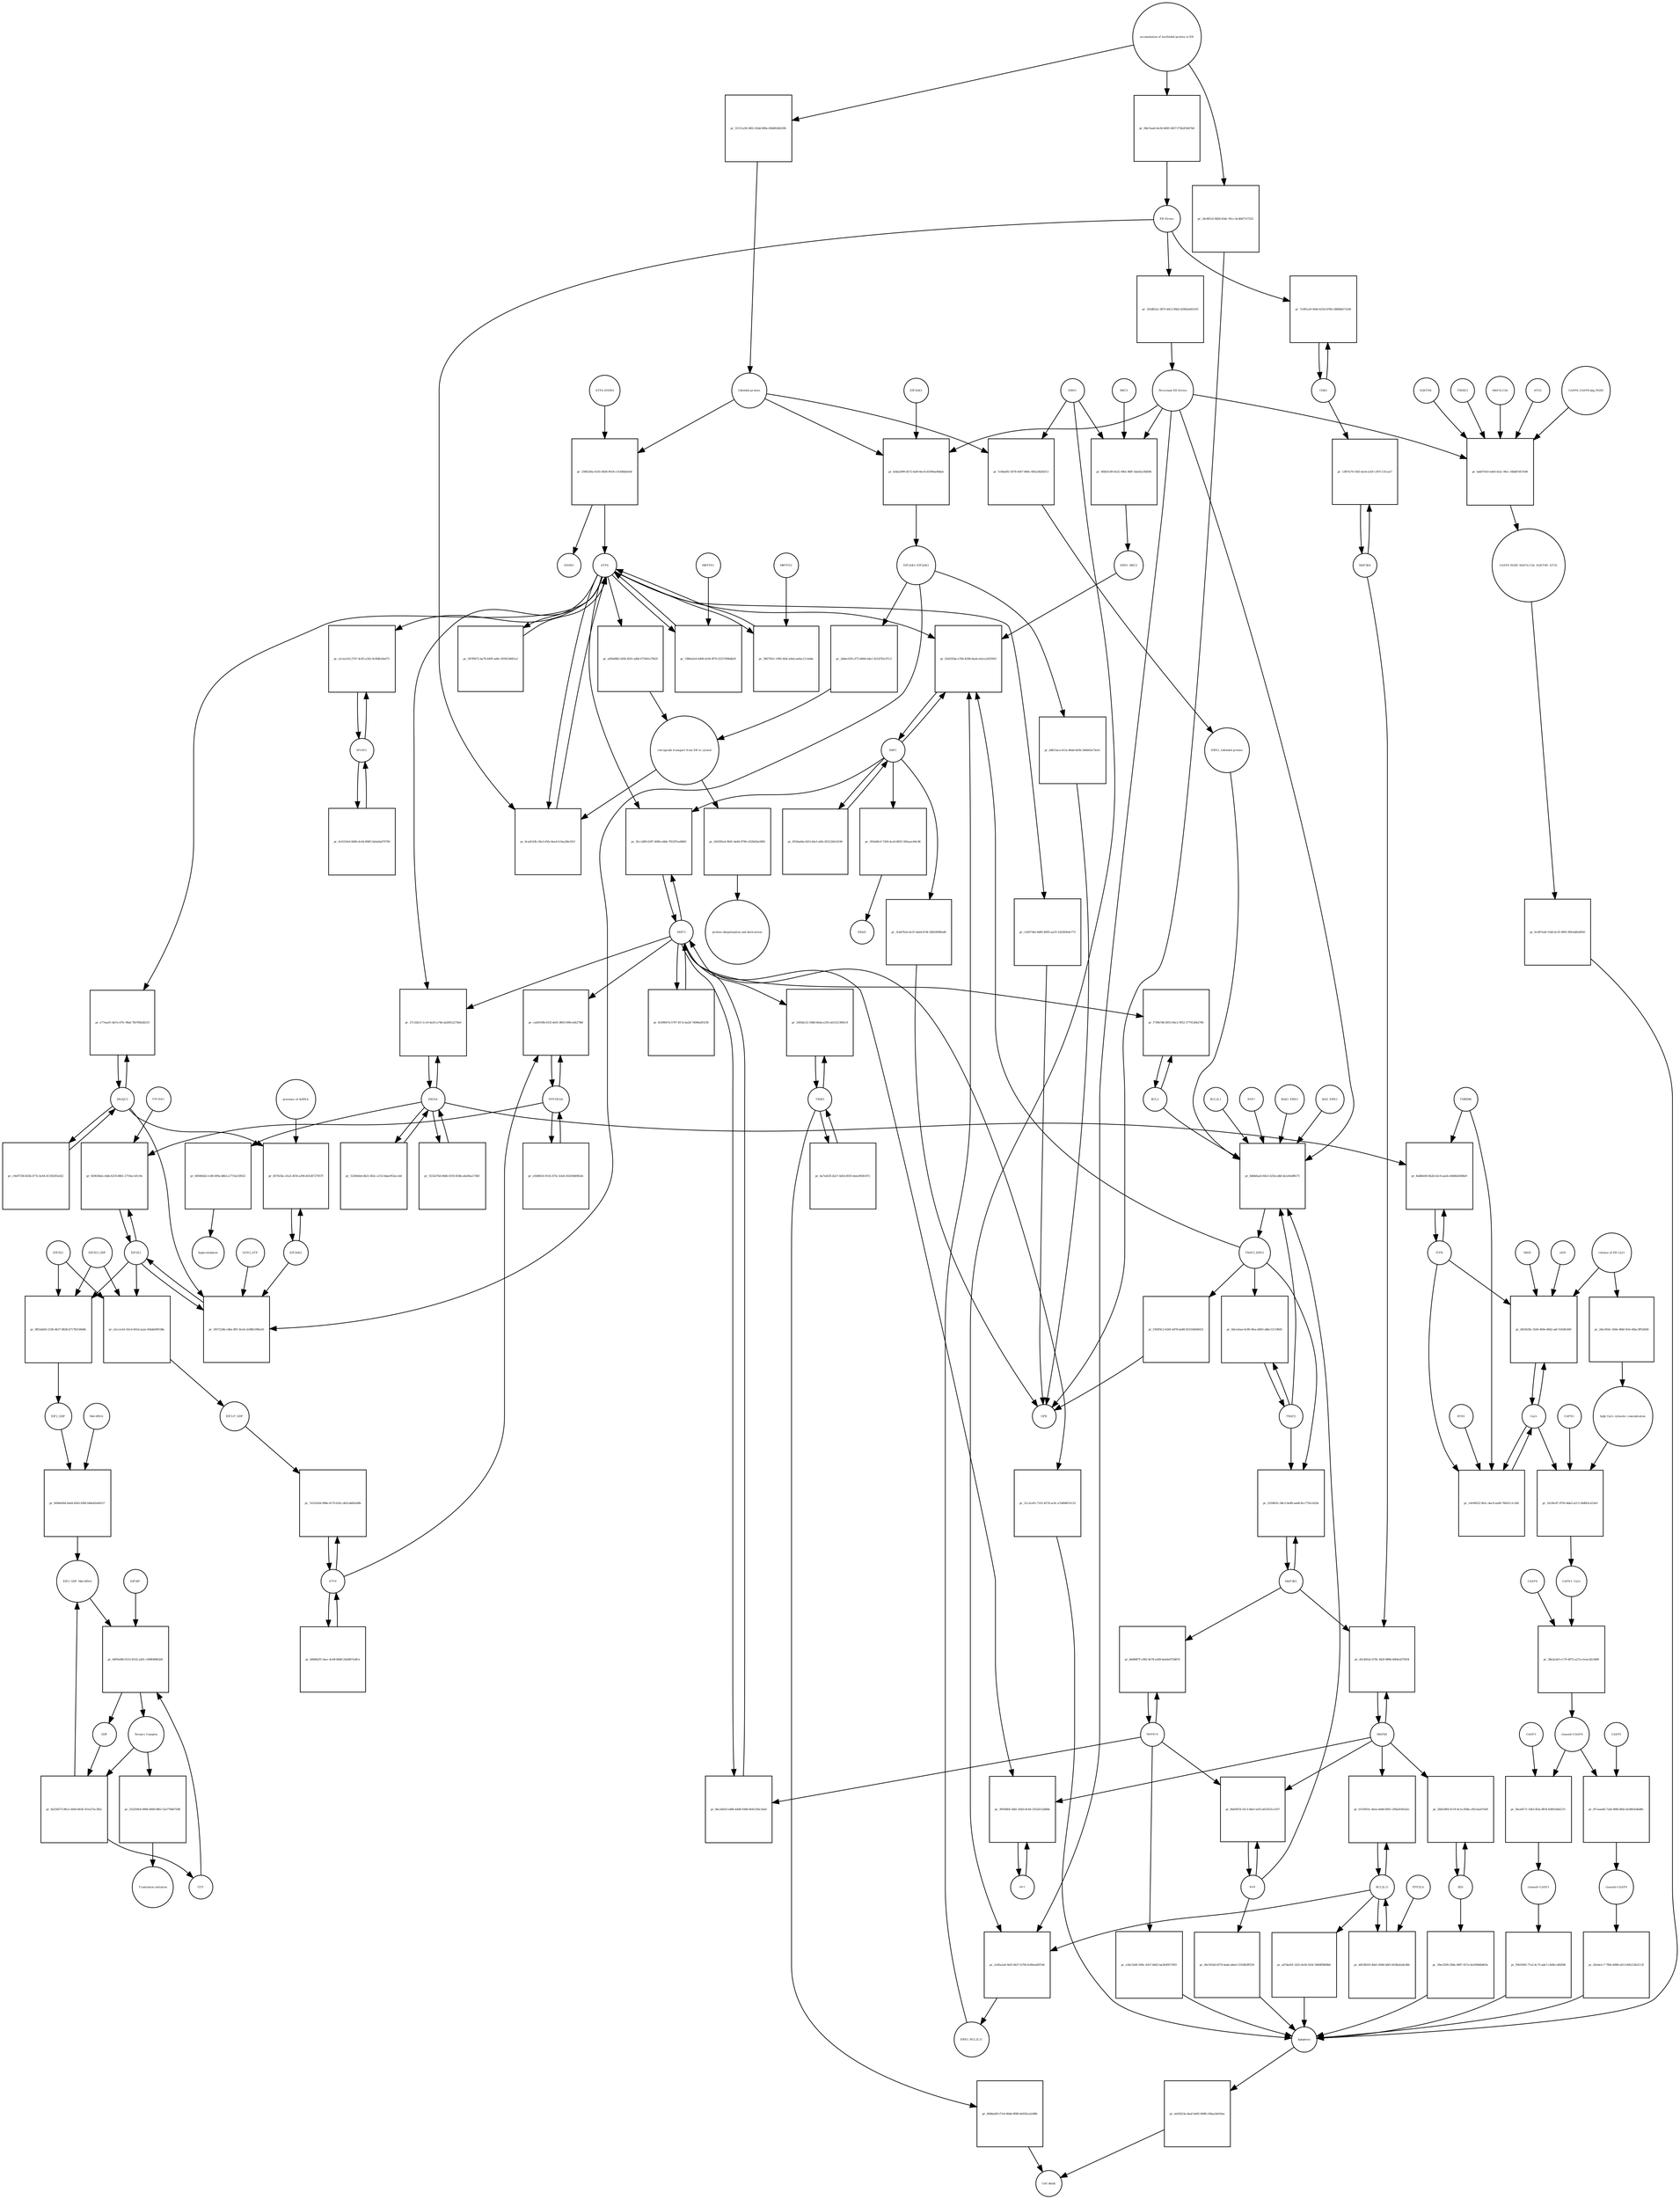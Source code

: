 strict digraph  {
ATF6_HSPA5 [annotation="", bipartite=0, cls=complex, fontsize=4, label=ATF6_HSPA5, shape=circle];
"pr_2586256a-6165-4928-9018-c5148fdeb54f" [annotation="", bipartite=1, cls=process, fontsize=4, label="pr_2586256a-6165-4928-9018-c5148fdeb54f", shape=square];
ATF6 [annotation="urn_miriam_hgnc.symbol_ATF6", bipartite=0, cls=macromolecule, fontsize=4, label=ATF6, shape=circle];
HSPA5 [annotation="urn_miriam_hgnc.symbol_HSPA5", bipartite=0, cls=macromolecule, fontsize=4, label=HSPA5, shape=circle];
"Unfolded protein" [annotation="", bipartite=0, cls=macromolecule, fontsize=4, label="Unfolded protein", shape=circle];
ERN1 [annotation="urn_miriam_hgnc.symbol_ERN1", bipartite=0, cls=macromolecule, fontsize=4, label=ERN1, shape=circle];
"pr_510ba6f2-5678-4567-868c-085a38282f13" [annotation="", bipartite=1, cls=process, fontsize=4, label="pr_510ba6f2-5678-4567-868c-085a38282f13", shape=square];
"ERN1_Unfolded protein" [annotation="", bipartite=0, cls=complex, fontsize=4, label="ERN1_Unfolded protein", shape=circle];
EIF2AK3_EIF2AK3 [annotation="", bipartite=0, cls=complex, fontsize=4, label=EIF2AK3_EIF2AK3, shape=circle];
"pr_2ddec029-cf73-4666-b4a1-921d782c97c3" [annotation="", bipartite=1, cls=process, fontsize=4, label="pr_2ddec029-cf73-4666-b4a1-921d782c97c3", shape=square];
"retrograde transport from ER to cytosol" [annotation="", bipartite=0, cls=phenotype, fontsize=4, label="retrograde transport from ER to cytosol", shape=circle];
"pr_a95b0882-fd56-4501-a8bf-075941e7902f" [annotation="", bipartite=1, cls=process, fontsize=4, label="pr_a95b0882-fd56-4501-a8bf-075941e7902f", shape=square];
"pr_d3d395e4-9b91-4e84-9796-c82842ba5881" [annotation="", bipartite=1, cls=process, fontsize=4, label="pr_d3d395e4-9b91-4e84-9796-c82842ba5881", shape=square];
"protein ubiquitination and destruction" [annotation="", bipartite=0, cls=phenotype, fontsize=4, label="protein ubiquitination and destruction", shape=circle];
"pr_8dbb0aa0-60e3-425d-a4bf-da1e6e6ffe75" [annotation="", bipartite=1, cls=process, fontsize=4, label="pr_8dbb0aa0-60e3-425d-a4bf-da1e6e6ffe75", shape=square];
TRAF2_ERN1 [annotation="", bipartite=0, cls=complex, fontsize=4, label=TRAF2_ERN1, shape=circle];
BAK1_ERN1 [annotation="", bipartite=0, cls=complex, fontsize=4, label=BAK1_ERN1, shape=circle];
BAX_ERN1 [annotation="", bipartite=0, cls=complex, fontsize=4, label=BAX_ERN1, shape=circle];
BCL2 [annotation="urn_miriam_hgnc.symbol_BCL2", bipartite=0, cls="nucleic acid feature", fontsize=4, label=BCL2, shape=circle];
BCL2L1 [annotation="urn_miriam_hgnc.symbol_BCL2L1", bipartite=0, cls=macromolecule, fontsize=4, label=BCL2L1, shape=circle];
"Persistant ER Stress" [annotation="", bipartite=0, cls=phenotype, fontsize=4, label="Persistant ER Stress", shape=circle];
BAX [annotation="urn_miriam_hgnc.symbol_BAX", bipartite=0, cls=macromolecule, fontsize=4, label=BAX, shape=circle];
BAK1 [annotation="urn_miriam_hgnc.symbol_BAK1", bipartite=0, cls=macromolecule, fontsize=4, label=BAK1, shape=circle];
TRAF2 [annotation="urn_miriam_hgnc.symbol_TRAF2", bipartite=0, cls=macromolecule, fontsize=4, label=TRAF2, shape=circle];
XBP1 [annotation="urn_miriam_hgnc.symbol_XBP1", bipartite=0, cls=macromolecule, fontsize=4, label=XBP1, shape=circle];
"pr_02d195da-e7b4-429b-8aab-eb2ca3435903" [annotation="", bipartite=1, cls=process, fontsize=4, label="pr_02d195da-e7b4-429b-8aab-eb2ca3435903", shape=square];
ERN1_BBC3 [annotation="", bipartite=0, cls=complex, fontsize=4, label=ERN1_BBC3, shape=circle];
ERN1_BCL2L11 [annotation="", bipartite=0, cls=complex, fontsize=4, label=ERN1_BCL2L11, shape=circle];
"pr_8556ad4e-fd10-44cf-a0fa-82522441d196" [annotation="", bipartite=1, cls=process, fontsize=4, label="pr_8556ad4e-fd10-44cf-a0fa-82522441d196", shape=square];
"pr_393e68c0-7269-4ca0-8835-5f0eaec84c96" [annotation="", bipartite=1, cls=process, fontsize=4, label="pr_393e68c0-7269-4ca0-8835-5f0eaec84c96", shape=square];
ERAD [annotation="", bipartite=0, cls=phenotype, fontsize=4, label=ERAD, shape=circle];
"pr_3cbb7b3a-6e31-4a64-b74f-2fb03009fed0" [annotation="", bipartite=1, cls=process, fontsize=4, label="pr_3cbb7b3a-6e31-4a64-b74f-2fb03009fed0", shape=square];
UPR [annotation="", bipartite=0, cls=phenotype, fontsize=4, label=UPR, shape=circle];
"pr_0dce3eae-bc80-4fea-b803-a8bc12119b95" [annotation="", bipartite=1, cls=process, fontsize=4, label="pr_0dce3eae-bc80-4fea-b803-a8bc12119b95", shape=square];
MAPK8 [annotation="urn_miriam_hgnc.symbol_MAPK8", bipartite=0, cls=macromolecule, fontsize=4, label=MAPK8, shape=circle];
"pr_d3c4652e-478c-442f-889b-b9f4ed27f634" [annotation="", bipartite=1, cls=process, fontsize=4, label="pr_d3c4652e-478c-442f-889b-b9f4ed27f634", shape=square];
MAP3K4 [annotation="urn_miriam_hgnc.symbol_MAP3K4", bipartite=0, cls=macromolecule, fontsize=4, label=MAP3K4, shape=circle];
MAP3K5 [annotation="urn_miriam_hgnc.symbol_MAP3K5", bipartite=0, cls=macromolecule, fontsize=4, label=MAP3K5, shape=circle];
MAPK14 [annotation="urn_miriam_hgnc.symbol_MAPK14", bipartite=0, cls=macromolecule, fontsize=4, label=MAPK14, shape=circle];
"pr_bbd9df7f-c082-4e78-a5d9-bea6e075d87d" [annotation="", bipartite=1, cls=process, fontsize=4, label="pr_bbd9df7f-c082-4e78-a5d9-bea6e075d87d", shape=square];
"pr_e3bc52d0-509c-41b7-b662-ba3b5f817093" [annotation="", bipartite=1, cls=process, fontsize=4, label="pr_e3bc52d0-509c-41b7-b662-ba3b5f817093", shape=square];
Apoptosis [annotation="", bipartite=0, cls=phenotype, fontsize=4, label=Apoptosis, shape=circle];
DDIT3 [annotation="urn_miriam_hgnc.symbol_DDIT3", bipartite=0, cls=macromolecule, fontsize=4, label=DDIT3, shape=circle];
"pr_6bc24e63-ed0b-44d8-93d6-6641356c1ba0" [annotation="", bipartite=1, cls=process, fontsize=4, label="pr_6bc24e63-ed0b-44d8-93d6-6641356c1ba0", shape=square];
"pr_21c2ce01-7331-4574-ac9c-a7d49807e133" [annotation="", bipartite=1, cls=process, fontsize=4, label="pr_21c2ce01-7331-4574-ac9c-a7d49807e133", shape=square];
"pr_f739b7d6-b953-46c2-9f52-3779126b2706" [annotation="", bipartite=1, cls=process, fontsize=4, label="pr_f739b7d6-b953-46c2-9f52-3779126b2706", shape=square];
"pr_8cad143b-18a3-45fa-8ea4-fc0aa38e1921" [annotation="", bipartite=1, cls=process, fontsize=4, label="pr_8cad143b-18a3-45fa-8ea4-fc0aa38e1921", shape=square];
"ER Stress" [annotation="", bipartite=0, cls=phenotype, fontsize=4, label="ER Stress", shape=circle];
"pr_1984a5e4-0d08-4c94-9f79-52537896db20" [annotation="", bipartite=1, cls=process, fontsize=4, label="pr_1984a5e4-0d08-4c94-9f79-52537896db20", shape=square];
MBTPS1 [annotation="urn_miriam_hgnc.symbol_MBTPS1", bipartite=0, cls=macromolecule, fontsize=4, label=MBTPS1, shape=circle];
"pr_586791fc-1995-4faf-a0eb-ae0ac111ab4e" [annotation="", bipartite=1, cls=process, fontsize=4, label="pr_586791fc-1995-4faf-a0eb-ae0ac111ab4e", shape=square];
MBTPS2 [annotation="urn_miriam_hgnc.symbol_MBTPS2", bipartite=0, cls=macromolecule, fontsize=4, label=MBTPS2, shape=circle];
"pr_587f9072-ba78-4495-ad4c-f8392346f1a3" [annotation="", bipartite=1, cls=process, fontsize=4, label="pr_587f9072-ba78-4495-ad4c-f8392346f1a3", shape=square];
"pr_8c89647d-5707-457a-ba28-74066af01f36" [annotation="", bipartite=1, cls=process, fontsize=4, label="pr_8c89647d-5707-457a-ba28-74066af01f36", shape=square];
"pr_3fcc2df9-6287-4986-a4bb-785397aa8869" [annotation="", bipartite=1, cls=process, fontsize=4, label="pr_3fcc2df9-6287-4986-a4bb-785397aa8869", shape=square];
EIF2S1 [annotation="urn_miriam_hgnc.symbol_EIF2S1", bipartite=0, cls=macromolecule, fontsize=4, label=EIF2S1, shape=circle];
"pr_3937224b-cdbe-4ff1-8ceb-2e98b1096a50" [annotation="", bipartite=1, cls=process, fontsize=4, label="pr_3937224b-cdbe-4ff1-8ceb-2e98b1096a50", shape=square];
GCN2_ATP [annotation="", bipartite=0, cls=complex, fontsize=4, label=GCN2_ATP, shape=circle];
EIF2AK2 [annotation="urn_miriam_hgnc.symbol_EIF2AK2", bipartite=0, cls=macromolecule, fontsize=4, label=EIF2AK2, shape=circle];
DNAJC3 [annotation="urn_miriam_hgnc.symbol_DNAJC3", bipartite=0, cls=macromolecule, fontsize=4, label=DNAJC3, shape=circle];
EIF2S2 [annotation="urn_miriam_hgnc.symbol_EIF2S2", bipartite=0, cls=macromolecule, fontsize=4, label=EIF2S2, shape=circle];
"pr_0853a6d3-2336-4b37-8828-b717fb158d4b" [annotation="", bipartite=1, cls=process, fontsize=4, label="pr_0853a6d3-2336-4b37-8828-b717fb158d4b", shape=square];
EIF2S3_GDP [annotation="", bipartite=0, cls=complex, fontsize=4, label=EIF2S3_GDP, shape=circle];
EIF2_GDP [annotation="", bipartite=0, cls=complex, fontsize=4, label=EIF2_GDP, shape=circle];
"EIF2_GDP_Met-tRNA" [annotation="", bipartite=0, cls=complex, fontsize=4, label="EIF2_GDP_Met-tRNA", shape=circle];
"pr_6d95e0fb-0152-4532-a2d1-c9d9f46862d5" [annotation="", bipartite=1, cls=process, fontsize=4, label="pr_6d95e0fb-0152-4532-a2d1-c9d9f46862d5", shape=square];
"Ternary Complex" [annotation="", bipartite=0, cls=complex, fontsize=4, label="Ternary Complex", shape=circle];
"EIF2B*" [annotation="", bipartite=0, cls=complex, fontsize=4, label="EIF2B*", shape=circle];
GTP [annotation="urn_miriam_obo.chebi_CHEBI%3A57600", bipartite=0, cls="simple chemical", fontsize=4, label=GTP, shape=circle];
GDP [annotation="urn_miriam_obo.chebi_CHEBI%3A65180", bipartite=0, cls="simple chemical", fontsize=4, label=GDP, shape=circle];
"pr_9a558273-96c2-4444-8434-351e27ac392c" [annotation="", bipartite=1, cls=process, fontsize=4, label="pr_9a558273-96c2-4444-8434-351e27ac392c", shape=square];
ATF4 [annotation="urn_miriam_hgnc.symbol_ATF4", bipartite=0, cls=macromolecule, fontsize=4, label=ATF4, shape=circle];
"pr_7a251b56-998e-4170-b32c-d62cdd02a90b" [annotation="", bipartite=1, cls=process, fontsize=4, label="pr_7a251b56-998e-4170-b32c-d62cdd02a90b", shape=square];
"EIF2-P_GDP" [annotation="", bipartite=0, cls=complex, fontsize=4, label="EIF2-P_GDP", shape=circle];
"pr_60b8b2f5-3aec-4c68-86d9-24a8f67edfce" [annotation="", bipartite=1, cls=process, fontsize=4, label="pr_60b8b2f5-3aec-4c68-86d9-24a8f67edfce", shape=square];
PPP1R15A [annotation="urn_miriam_hgnc.symbol_PPP1R15A", bipartite=0, cls=macromolecule, fontsize=4, label=PPP1R15A, shape=circle];
"pr_cab9109b-615f-4e01-8603-09fce44279bf" [annotation="", bipartite=1, cls=process, fontsize=4, label="pr_cab9109b-615f-4e01-8603-09fce44279bf", shape=square];
"pr_e5fd6616-9145-475c-b3e6-45429d49f2eb" [annotation="", bipartite=1, cls=process, fontsize=4, label="pr_e5fd6616-9145-475c-b3e6-45429d49f2eb", shape=square];
"pr_332259e4-0068-4849-86f2-52a776b67508" [annotation="", bipartite=1, cls=process, fontsize=4, label="pr_332259e4-0068-4849-86f2-52a776b67508", shape=square];
"Translation initiation" [annotation="", bipartite=0, cls=phenotype, fontsize=4, label="Translation initiation", shape=circle];
"pr_255981fc-94c5-4e89-aab8-8cc77d1cb52b" [annotation="", bipartite=1, cls=process, fontsize=4, label="pr_255981fc-94c5-4e89-aab8-8cc77d1cb52b", shape=square];
ERO1A [annotation="urn_miriam_hgnc.symbol_ERO1A", bipartite=0, cls=macromolecule, fontsize=4, label=ERO1A, shape=circle];
"pr_27c32b13-1c10-4a35-a74b-ab20612270a0" [annotation="", bipartite=1, cls=process, fontsize=4, label="pr_27c32b13-1c10-4a35-a74b-ab20612270a0", shape=square];
"pr_5553e76d-08d6-4193-834b-a4a0faa17481" [annotation="", bipartite=1, cls=process, fontsize=4, label="pr_5553e76d-08d6-4193-834b-a4a0faa17481", shape=square];
"pr_820638ab-cbbb-4218-88b1-2710ac1d1c9e" [annotation="", bipartite=1, cls=process, fontsize=4, label="pr_820638ab-cbbb-4218-88b1-2710ac1d1c9e", shape=square];
EIF2AK1 [annotation="urn_miriam_hgnc.symbol_EIF2AK1", bipartite=0, cls=macromolecule, fontsize=4, label=EIF2AK1, shape=circle];
"pr_0bd1ff34-32c3-4dcf-aef3-a623531c2167" [annotation="", bipartite=1, cls=process, fontsize=4, label="pr_0bd1ff34-32c3-4dcf-aef3-a623531c2167", shape=square];
"pr_06c91fa8-6379-4ada-b4ed-1555883ff359" [annotation="", bipartite=1, cls=process, fontsize=4, label="pr_06c91fa8-6379-4ada-b4ed-1555883ff359", shape=square];
"Ca2+" [annotation="urn_miriam_obo.chebi_CHEBI%3A29108", bipartite=0, cls="simple chemical", fontsize=4, label="Ca2+", shape=circle];
"pr_d43563fe-1b50-469e-8662-adc7e928c649" [annotation="", bipartite=1, cls=process, fontsize=4, label="pr_d43563fe-1b50-469e-8662-adc7e928c649", shape=square];
"release of ER Ca2+" [annotation="", bipartite=0, cls=phenotype, fontsize=4, label="release of ER Ca2+", shape=circle];
ITPR [annotation="urn_miriam_hgnc.symbol_ITPR1|urn_miriam_hgnc.symbol_ITPR2|urn_miriam_hgnc.symbol_ITPR3", bipartite=0, cls=macromolecule, fontsize=4, label=ITPR, shape=circle];
MAM [annotation="", bipartite=0, cls=phenotype, fontsize=4, label=MAM, shape=circle];
s619 [annotation="", bipartite=0, cls=complex, fontsize=4, label=s619, shape=circle];
"pr_13f07a70-1fd5-4a1b-a52f-c307c131cae7" [annotation="", bipartite=1, cls=process, fontsize=4, label="pr_13f07a70-1fd5-4a1b-a52f-c307c131cae7", shape=square];
CDK5 [annotation="urn_miriam_hgnc.symbol_CDK5", bipartite=0, cls=macromolecule, fontsize=4, label=CDK5, shape=circle];
"pr_7c0f5ce9-5646-425d-8768-c8806b071d38" [annotation="", bipartite=1, cls="uncertain process", fontsize=4, label="pr_7c0f5ce9-5646-425d-8768-c8806b071d38", shape=square];
"pr_ab55623a-daaf-4a85-9688-c84aa3efe9ae" [annotation="", bipartite=1, cls=process, fontsize=4, label="pr_ab55623a-daaf-4a85-9688-c84aa3efe9ae", shape=square];
"Cell death" [annotation="", bipartite=0, cls=phenotype, fontsize=4, label="Cell death", shape=circle];
"pr_c0e99522-9b1c-4ac9-aa00-76fef1c1c5d5" [annotation="", bipartite=1, cls=process, fontsize=4, label="pr_c0e99522-9b1c-4ac9-aa00-76fef1c1c5d5", shape=square];
TMBIM6 [annotation="urn_miriam_hgnc.symbol_TMBIM6", bipartite=0, cls=macromolecule, fontsize=4, label=TMBIM6, shape=circle];
RYR1 [annotation="urn_miriam_hgnc.symbol_RYR1", bipartite=0, cls=macromolecule, fontsize=4, label=RYR1, shape=circle];
EIF2AK3 [annotation="urn_miriam_hgnc.symbol_EIF2AK3", bipartite=0, cls=macromolecule, fontsize=4, label=EIF2AK3, shape=circle];
"pr_b3da2099-d572-4af0-8ec8-d5399aef8dab" [annotation="", bipartite=1, cls=process, fontsize=4, label="pr_b3da2099-d572-4af0-8ec8-d5399aef8dab", shape=square];
"pr_60049d2d-1c80-4f9a-b8b3-a7714a15f632" [annotation="", bipartite=1, cls=process, fontsize=4, label="pr_60049d2d-1c80-4f9a-b8b3-a7714a15f632", shape=square];
hyperoxidation [annotation="", bipartite=0, cls=phenotype, fontsize=4, label=hyperoxidation, shape=circle];
"pr_523b9eb4-db21-462c-a153-bbae953accbd" [annotation="", bipartite=1, cls=process, fontsize=4, label="pr_523b9eb4-db21-462c-a153-bbae953accbd", shape=square];
"pr_303d65a5-3875-44c5-99d2-429b3e603105" [annotation="", bipartite=1, cls=process, fontsize=4, label="pr_303d65a5-3875-44c5-99d2-429b3e603105", shape=square];
"CASP8_CASP8-ubq_FADD" [annotation="", bipartite=0, cls=complex, fontsize=4, label="CASP8_CASP8-ubq_FADD", shape=circle];
"pr_bab07410-ede6-4e2c-9fec-16bd67d57e98" [annotation="", bipartite=1, cls=process, fontsize=4, label="pr_bab07410-ede6-4e2c-9fec-16bd67d57e98", shape=square];
"SQSTM1 " [annotation="urn_miriam_hgnc.symbol_SQSTM1", bipartite=0, cls=macromolecule, fontsize=4, label="SQSTM1 ", shape=circle];
CASP8_FADD_MAP1LC3A_SQSTM1_ATG5 [annotation="", bipartite=0, cls=complex, fontsize=4, label=CASP8_FADD_MAP1LC3A_SQSTM1_ATG5, shape=circle];
TRIM13 [annotation="urn_miriam_hgnc.symbol_TRIM13", bipartite=0, cls=macromolecule, fontsize=4, label=TRIM13, shape=circle];
MAP1LC3A [annotation="urn_miriam_hgnc.symbol_MAP1LC3A", bipartite=0, cls=macromolecule, fontsize=4, label=MAP1LC3A, shape=circle];
ATG5 [annotation="urn_miriam_hgnc.symbol_ATG5", bipartite=0, cls=macromolecule, fontsize=4, label=ATG5, shape=circle];
"pr_0c497ea8-154d-4c25-9091-ff8cb482d950" [annotation="", bipartite=1, cls=process, fontsize=4, label="pr_0c497ea8-154d-4c25-9091-ff8cb482d950", shape=square];
"AP-1" [annotation="urn_miriam_hgnc.symbol_FOS|urn_miriam_hgnc.symbol_FOSB|urn_miriam_hgnc.symbol_FOSL1|urn_miriam_hgnc.symbol_FOSL2|urn_miriam_hgnc.symbol_JUN|urn_miriam_hgnc.symbol_JUNB|urn_miriam_hgnc.symbol_JUND", bipartite=0, cls=macromolecule, fontsize=4, label="AP-1", shape=circle];
"pr_3f93fd64-5dd1-45b5-8c4d-23524152d84b" [annotation="", bipartite=1, cls=process, fontsize=4, label="pr_3f93fd64-5dd1-45b5-8c4d-23524152d84b", shape=square];
"pr_857fe5bc-d1a5-4f30-a394-40326727057f" [annotation="", bipartite=1, cls=process, fontsize=4, label="pr_857fe5bc-d1a5-4f30-a394-40326727057f", shape=square];
"presence of dsRNA" [annotation="", bipartite=0, cls=phenotype, fontsize=4, label="presence of dsRNA", shape=circle];
"Met-tRNA" [annotation="urn_miriam_hgnc_HGNC%3A34779", bipartite=0, cls="nucleic acid feature", fontsize=4, label="Met-tRNA", shape=circle];
"pr_00964584-0a04-45b5-83f6-044e82ed0157" [annotation="", bipartite=1, cls=process, fontsize=4, label="pr_00964584-0a04-45b5-83f6-044e82ed0157", shape=square];
"pr_a5ccecb1-65cd-441d-aa2a-45bde69f1d8e" [annotation="", bipartite=1, cls=process, fontsize=4, label="pr_a5ccecb1-65cd-441d-aa2a-45bde69f1d8e", shape=square];
"accumulation of misfolded protein in ER" [annotation="", bipartite=0, cls=phenotype, fontsize=4, label="accumulation of misfolded protein in ER", shape=circle];
"pr_31511a38-2602-45dd-890e-00b892db35fb" [annotation="", bipartite=1, cls=process, fontsize=4, label="pr_31511a38-2602-45dd-890e-00b892db35fb", shape=square];
"pr_08a7eaa0-4e30-4695-9d57-f74b2f3647b8" [annotation="", bipartite=1, cls=process, fontsize=4, label="pr_08a7eaa0-4e30-4695-9d57-f74b2f3647b8", shape=square];
"pr_34c8f2c6-9d28-43dc-93cc-bcd0d7157223" [annotation="", bipartite=1, cls=process, fontsize=4, label="pr_34c8f2c6-9d28-43dc-93cc-bcd0d7157223", shape=square];
"pr_b4815aca-fe1a-464d-b05b-546b02a73e41" [annotation="", bipartite=1, cls=process, fontsize=4, label="pr_b4815aca-fe1a-464d-b05b-546b02a73e41", shape=square];
"pr_f395f9c2-6260-4d78-ba88-92335b668431" [annotation="", bipartite=1, cls=process, fontsize=4, label="pr_f395f9c2-6260-4d78-ba88-92335b668431", shape=square];
"pr_c5d5736e-8d95-4695-aa33-1d2565b5e772" [annotation="", bipartite=1, cls=process, fontsize=4, label="pr_c5d5736e-8d95-4695-aa33-1d2565b5e772", shape=square];
BCL2L11 [annotation="urn_miriam_hgnc.symbol_BCL2L11", bipartite=0, cls=macromolecule, fontsize=4, label=BCL2L11, shape=circle];
"pr_0155955c-4eea-4d44-8921-2f9ad1943a5c" [annotation="", bipartite=1, cls=process, fontsize=4, label="pr_0155955c-4eea-4d44-8921-2f9ad1943a5c", shape=square];
BID [annotation="urn_miriam_hgnc.symbol_BID", bipartite=0, cls=macromolecule, fontsize=4, label=BID, shape=circle];
"pr_2bb528f4-0119-4c1a-838a-cf0c5aa07a00" [annotation="", bipartite=1, cls=process, fontsize=4, label="pr_2bb528f4-0119-4c1a-838a-cf0c5aa07a00", shape=square];
"pr_ad7da45f-1425-4e56-91bf-3900ff8bf8b0" [annotation="", bipartite=1, cls=process, fontsize=4, label="pr_ad7da45f-1425-4e56-91bf-3900ff8bf8b0", shape=square];
"pr_39ecf299-208a-4987-927a-6e50946b803e" [annotation="", bipartite=1, cls=process, fontsize=4, label="pr_39ecf299-208a-4987-927a-6e50946b803e", shape=square];
"pr_1a95a2eb-9af5-4b37-b794-0c80ee4f97d4" [annotation="", bipartite=1, cls=process, fontsize=4, label="pr_1a95a2eb-9af5-4b37-b794-0c80ee4f97d4", shape=square];
"pr_06b03c89-0a32-49b1-86ff-5dad5a18d586" [annotation="", bipartite=1, cls=process, fontsize=4, label="pr_06b03c89-0a32-49b1-86ff-5dad5a18d586", shape=square];
BBC3 [annotation="urn_miriam_hgnc.symbol_BBC3", bipartite=0, cls=macromolecule, fontsize=4, label=BBC3, shape=circle];
"pr_dd538505-4bb1-4946-bbf5-6038ab2de36b" [annotation="", bipartite=1, cls=process, fontsize=4, label="pr_dd538505-4bb1-4946-bbf5-6038ab2de36b", shape=square];
PPP2CA [annotation="urn_miriam_hgnc.symbol_PPP2CA", bipartite=0, cls=macromolecule, fontsize=4, label=PPP2CA, shape=circle];
TRIB3 [annotation="urn_miriam_hgnc.symbol_TRIB3", bipartite=0, cls=macromolecule, fontsize=4, label=TRIB3, shape=circle];
"pr_2492dc23-188d-46ab-a316-ab15213065c9" [annotation="", bipartite=1, cls=process, fontsize=4, label="pr_2492dc23-188d-46ab-a316-ab15213065c9", shape=square];
"pr_ba7ed25f-d2e7-4d1b-8593-deee963fc87c" [annotation="", bipartite=1, cls=process, fontsize=4, label="pr_ba7ed25f-d2e7-4d1b-8593-deee963fc87c", shape=square];
"pr_49d6ad03-f7e4-4bbd-9f88-4a950ca2e88b" [annotation="", bipartite=1, cls=process, fontsize=4, label="pr_49d6ad03-f7e4-4bbd-9f88-4a950ca2e88b", shape=square];
"pr_24ec854c-5b9e-46bf-9cfe-68ac3ff5d568" [annotation="", bipartite=1, cls=process, fontsize=4, label="pr_24ec854c-5b9e-46bf-9cfe-68ac3ff5d568", shape=square];
"high Ca2+ cytosolic concentration" [annotation="", bipartite=0, cls=phenotype, fontsize=4, label="high Ca2+ cytosolic concentration", shape=circle];
"pr_e77eaef1-bb7a-47fc-98af-7fb700b28210" [annotation="", bipartite=1, cls=process, fontsize=4, label="pr_e77eaef1-bb7a-47fc-98af-7fb700b28210", shape=square];
"pr_c9e87358-825b-477e-bc64-d13562f5e422" [annotation="", bipartite=1, cls=process, fontsize=4, label="pr_c9e87358-825b-477e-bc64-d13562f5e422", shape=square];
"pr_8edbfe69-4b2b-42c9-aaeb-e9dd6d3408e9" [annotation="", bipartite=1, cls=process, fontsize=4, label="pr_8edbfe69-4b2b-42c9-aaeb-e9dd6d3408e9", shape=square];
CASP4 [annotation="urn_miriam_hgnc.symbol_CASP4", bipartite=0, cls=macromolecule, fontsize=4, label=CASP4, shape=circle];
"pr_38a2a3e5-cc70-4972-a27a-e1eac42cfd89" [annotation="", bipartite=1, cls=process, fontsize=4, label="pr_38a2a3e5-cc70-4972-a27a-e1eac42cfd89", shape=square];
"cleaved~CASP4" [annotation="urn_miriam_hgnc.symbol_CASP4", bipartite=0, cls=macromolecule, fontsize=4, label="cleaved~CASP4", shape=circle];
"CAPN1_Ca2+" [annotation="", bipartite=0, cls=complex, fontsize=4, label="CAPN1_Ca2+", shape=circle];
CASP3 [annotation="urn_miriam_hgnc.symbol_CASP3", bipartite=0, cls=macromolecule, fontsize=4, label=CASP3, shape=circle];
"pr_3bce8171-15b3-4f2a-8f54-42801b4d127c" [annotation="", bipartite=1, cls=process, fontsize=4, label="pr_3bce8171-15b3-4f2a-8f54-42801b4d127c", shape=square];
"cleaved~CASP3" [annotation="urn_miriam_hgnc.symbol_CASP3", bipartite=0, cls=macromolecule, fontsize=4, label="cleaved~CASP3", shape=circle];
CASP9 [annotation="urn_miriam_hgnc.symbol_CSAP9", bipartite=0, cls=macromolecule, fontsize=4, label=CASP9, shape=circle];
"pr_87caaa4b-72a6-49fb-8f4e-be5863e4bd8c" [annotation="", bipartite=1, cls=process, fontsize=4, label="pr_87caaa4b-72a6-49fb-8f4e-be5863e4bd8c", shape=square];
"cleaved~CASP9" [annotation="urn_miriam_hgnc.symbol_CASP9", bipartite=0, cls=macromolecule, fontsize=4, label="cleaved~CASP9", shape=circle];
CAPN1 [annotation="urn_miriam_hgnc.symbol_CAPN1", bipartite=0, cls=macromolecule, fontsize=4, label=CAPN1, shape=circle];
"pr_1fe30c87-9795-4bb3-a213-59df62c415e9" [annotation="", bipartite=1, cls=process, fontsize=4, label="pr_1fe30c87-9795-4bb3-a213-59df62c415e9", shape=square];
"pr_f941f405-77a2-4c75-ade7-cb09ccdfd596" [annotation="", bipartite=1, cls=process, fontsize=4, label="pr_f941f405-77a2-4c75-ade7-cb09ccdfd596", shape=square];
"pr_d5e4e1c7-7fb6-4088-a013-60b123b3113f" [annotation="", bipartite=1, cls=process, fontsize=4, label="pr_d5e4e1c7-7fb6-4088-a013-60b123b3113f", shape=square];
HYOU1 [annotation="urn_miriam_hgnc.symbol_HYOU1", bipartite=0, cls=macromolecule, fontsize=4, label=HYOU1, shape=circle];
"pr_a1cea143-2767-4c05-a342-9c0fdb24a075" [annotation="", bipartite=1, cls=process, fontsize=4, label="pr_a1cea143-2767-4c05-a342-9c0fdb24a075", shape=square];
"pr_4c6333e0-8d0b-4c6d-8985-0a0a8ad70709" [annotation="", bipartite=1, cls=process, fontsize=4, label="pr_4c6333e0-8d0b-4c6d-8985-0a0a8ad70709", shape=square];
ATF6_HSPA5 -> "pr_2586256a-6165-4928-9018-c5148fdeb54f"  [annotation="", interaction_type=consumption];
"pr_2586256a-6165-4928-9018-c5148fdeb54f" -> ATF6  [annotation="", interaction_type=production];
"pr_2586256a-6165-4928-9018-c5148fdeb54f" -> HSPA5  [annotation="", interaction_type=production];
ATF6 -> "pr_a95b0882-fd56-4501-a8bf-075941e7902f"  [annotation="", interaction_type=consumption];
ATF6 -> "pr_02d195da-e7b4-429b-8aab-eb2ca3435903"  [annotation="urn_miriam_pubmed_26587781|urn_miriam_pubmed_23430059", interaction_type=catalysis];
ATF6 -> "pr_8cad143b-18a3-45fa-8ea4-fc0aa38e1921"  [annotation="", interaction_type=consumption];
ATF6 -> "pr_1984a5e4-0d08-4c94-9f79-52537896db20"  [annotation="", interaction_type=consumption];
ATF6 -> "pr_586791fc-1995-4faf-a0eb-ae0ac111ab4e"  [annotation="", interaction_type=consumption];
ATF6 -> "pr_587f9072-ba78-4495-ad4c-f8392346f1a3"  [annotation="", interaction_type=consumption];
ATF6 -> "pr_3fcc2df9-6287-4986-a4bb-785397aa8869"  [annotation="urn_miriam_pubmed_26587781|urn_miriam_pubmed_17991856|urn_miriam_pubmed_28843399", interaction_type=catalysis];
ATF6 -> "pr_27c32b13-1c10-4a35-a74b-ab20612270a0"  [annotation="urn_miriam_pubmed_23850759|urn_miriam_pubmed_25387528", interaction_type=catalysis];
ATF6 -> "pr_c5d5736e-8d95-4695-aa33-1d2565b5e772"  [annotation="", interaction_type=consumption];
ATF6 -> "pr_e77eaef1-bb7a-47fc-98af-7fb700b28210"  [annotation="urn_miriam_pubmed_12601012|urn_miriam_pubmed_18360008", interaction_type=catalysis];
ATF6 -> "pr_a1cea143-2767-4c05-a342-9c0fdb24a075"  [annotation=urn_miriam_pubmed_18360008, interaction_type=catalysis];
"Unfolded protein" -> "pr_2586256a-6165-4928-9018-c5148fdeb54f"  [annotation="urn_miriam_pubmed_19509052|urn_miriam_pubmed_12847084|urn_miriam_pubmed_23850759", interaction_type=catalysis];
"Unfolded protein" -> "pr_510ba6f2-5678-4567-868c-085a38282f13"  [annotation="", interaction_type=consumption];
"Unfolded protein" -> "pr_b3da2099-d572-4af0-8ec8-d5399aef8dab"  [annotation=urn_miriam_pubmed_17991856, interaction_type=catalysis];
ERN1 -> "pr_510ba6f2-5678-4567-868c-085a38282f13"  [annotation="", interaction_type=consumption];
ERN1 -> "pr_1a95a2eb-9af5-4b37-b794-0c80ee4f97d4"  [annotation="", interaction_type=consumption];
ERN1 -> "pr_06b03c89-0a32-49b1-86ff-5dad5a18d586"  [annotation="", interaction_type=consumption];
"pr_510ba6f2-5678-4567-868c-085a38282f13" -> "ERN1_Unfolded protein"  [annotation="", interaction_type=production];
"ERN1_Unfolded protein" -> "pr_8dbb0aa0-60e3-425d-a4bf-da1e6e6ffe75"  [annotation="", interaction_type=consumption];
EIF2AK3_EIF2AK3 -> "pr_2ddec029-cf73-4666-b4a1-921d782c97c3"  [annotation="", interaction_type=consumption];
EIF2AK3_EIF2AK3 -> "pr_3937224b-cdbe-4ff1-8ceb-2e98b1096a50"  [annotation="urn_miriam_pubmed_12667446|urn_miriam_pubmed_16246152|urn_miriam_pubmed_12601012|urn_miriam_pubmed_23850759|urn_miriam_pubmed_18360008|urn_miriam_pubmed_26587781", interaction_type=catalysis];
EIF2AK3_EIF2AK3 -> "pr_b4815aca-fe1a-464d-b05b-546b02a73e41"  [annotation="", interaction_type=consumption];
"pr_2ddec029-cf73-4666-b4a1-921d782c97c3" -> "retrograde transport from ER to cytosol"  [annotation="", interaction_type=production];
"retrograde transport from ER to cytosol" -> "pr_d3d395e4-9b91-4e84-9796-c82842ba5881"  [annotation="", interaction_type=consumption];
"retrograde transport from ER to cytosol" -> "pr_8cad143b-18a3-45fa-8ea4-fc0aa38e1921"  [annotation="urn_miriam_pubmed_18360008|urn_miriam_pubmed_17991856|urn_miriam_pubmed_26587781|urn_miriam_pubmed_12847084", interaction_type=inhibition];
"pr_a95b0882-fd56-4501-a8bf-075941e7902f" -> "retrograde transport from ER to cytosol"  [annotation="", interaction_type=production];
"pr_d3d395e4-9b91-4e84-9796-c82842ba5881" -> "protein ubiquitination and destruction"  [annotation="", interaction_type=production];
"pr_8dbb0aa0-60e3-425d-a4bf-da1e6e6ffe75" -> TRAF2_ERN1  [annotation="", interaction_type=production];
TRAF2_ERN1 -> "pr_02d195da-e7b4-429b-8aab-eb2ca3435903"  [annotation="urn_miriam_pubmed_26587781|urn_miriam_pubmed_23430059", interaction_type=catalysis];
TRAF2_ERN1 -> "pr_0dce3eae-bc80-4fea-b803-a8bc12119b95"  [annotation=urn_miriam_pubmed_23850759, interaction_type=catalysis];
TRAF2_ERN1 -> "pr_255981fc-94c5-4e89-aab8-8cc77d1cb52b"  [annotation=urn_miriam_pubmed_23850759, interaction_type=catalysis];
TRAF2_ERN1 -> "pr_f395f9c2-6260-4d78-ba88-92335b668431"  [annotation="", interaction_type=consumption];
BAK1_ERN1 -> "pr_8dbb0aa0-60e3-425d-a4bf-da1e6e6ffe75"  [annotation="urn_miriam_pubmed_23850759|urn_miriam_pubmed_23430059|urn_miriam_pubmed_26587781", interaction_type=catalysis];
BAX_ERN1 -> "pr_8dbb0aa0-60e3-425d-a4bf-da1e6e6ffe75"  [annotation="urn_miriam_pubmed_23850759|urn_miriam_pubmed_23430059|urn_miriam_pubmed_26587781", interaction_type=catalysis];
BCL2 -> "pr_8dbb0aa0-60e3-425d-a4bf-da1e6e6ffe75"  [annotation="urn_miriam_pubmed_23850759|urn_miriam_pubmed_23430059|urn_miriam_pubmed_26587781", interaction_type=inhibition];
BCL2 -> "pr_f739b7d6-b953-46c2-9f52-3779126b2706"  [annotation="", interaction_type=consumption];
BCL2L1 -> "pr_8dbb0aa0-60e3-425d-a4bf-da1e6e6ffe75"  [annotation="urn_miriam_pubmed_23850759|urn_miriam_pubmed_23430059|urn_miriam_pubmed_26587781", interaction_type=inhibition];
"Persistant ER Stress" -> "pr_8dbb0aa0-60e3-425d-a4bf-da1e6e6ffe75"  [annotation="urn_miriam_pubmed_23850759|urn_miriam_pubmed_23430059|urn_miriam_pubmed_26587781", interaction_type=inhibition];
"Persistant ER Stress" -> "pr_b3da2099-d572-4af0-8ec8-d5399aef8dab"  [annotation=urn_miriam_pubmed_17991856, interaction_type=catalysis];
"Persistant ER Stress" -> "pr_bab07410-ede6-4e2c-9fec-16bd67d57e98"  [annotation=urn_miriam_pubmed_17991856, interaction_type=catalysis];
"Persistant ER Stress" -> "pr_1a95a2eb-9af5-4b37-b794-0c80ee4f97d4"  [annotation="urn_miriam_pubmed_23850759|urn_miriam_pubmed_23430059|urn_miriam_pubmed_26587781", interaction_type=inhibition];
"Persistant ER Stress" -> "pr_06b03c89-0a32-49b1-86ff-5dad5a18d586"  [annotation="urn_miriam_pubmed_23430059|urn_miriam_pubmed_17991856", interaction_type=inhibition];
BAX -> "pr_8dbb0aa0-60e3-425d-a4bf-da1e6e6ffe75"  [annotation="urn_miriam_pubmed_23850759|urn_miriam_pubmed_23430059|urn_miriam_pubmed_26587781", interaction_type=catalysis];
BAX -> "pr_0bd1ff34-32c3-4dcf-aef3-a623531c2167"  [annotation="", interaction_type=consumption];
BAX -> "pr_06c91fa8-6379-4ada-b4ed-1555883ff359"  [annotation="", interaction_type=consumption];
BAK1 -> "pr_8dbb0aa0-60e3-425d-a4bf-da1e6e6ffe75"  [annotation="urn_miriam_pubmed_23850759|urn_miriam_pubmed_23430059|urn_miriam_pubmed_26587781", interaction_type=catalysis];
TRAF2 -> "pr_8dbb0aa0-60e3-425d-a4bf-da1e6e6ffe75"  [annotation="", interaction_type=consumption];
TRAF2 -> "pr_0dce3eae-bc80-4fea-b803-a8bc12119b95"  [annotation="", interaction_type=consumption];
TRAF2 -> "pr_255981fc-94c5-4e89-aab8-8cc77d1cb52b"  [annotation=urn_miriam_pubmed_23850759, interaction_type=catalysis];
XBP1 -> "pr_02d195da-e7b4-429b-8aab-eb2ca3435903"  [annotation="", interaction_type=consumption];
XBP1 -> "pr_8556ad4e-fd10-44cf-a0fa-82522441d196"  [annotation="", interaction_type=consumption];
XBP1 -> "pr_393e68c0-7269-4ca0-8835-5f0eaec84c96"  [annotation="", interaction_type=consumption];
XBP1 -> "pr_3cbb7b3a-6e31-4a64-b74f-2fb03009fed0"  [annotation="", interaction_type=consumption];
XBP1 -> "pr_3fcc2df9-6287-4986-a4bb-785397aa8869"  [annotation="urn_miriam_pubmed_26587781|urn_miriam_pubmed_17991856|urn_miriam_pubmed_28843399", interaction_type=catalysis];
"pr_02d195da-e7b4-429b-8aab-eb2ca3435903" -> XBP1  [annotation="", interaction_type=production];
ERN1_BBC3 -> "pr_02d195da-e7b4-429b-8aab-eb2ca3435903"  [annotation="urn_miriam_pubmed_26587781|urn_miriam_pubmed_23430059", interaction_type=catalysis];
ERN1_BCL2L11 -> "pr_02d195da-e7b4-429b-8aab-eb2ca3435903"  [annotation="urn_miriam_pubmed_26587781|urn_miriam_pubmed_23430059", interaction_type=catalysis];
"pr_8556ad4e-fd10-44cf-a0fa-82522441d196" -> XBP1  [annotation="", interaction_type=production];
"pr_393e68c0-7269-4ca0-8835-5f0eaec84c96" -> ERAD  [annotation="", interaction_type=production];
"pr_3cbb7b3a-6e31-4a64-b74f-2fb03009fed0" -> UPR  [annotation="", interaction_type=production];
"pr_0dce3eae-bc80-4fea-b803-a8bc12119b95" -> TRAF2  [annotation="", interaction_type=production];
MAPK8 -> "pr_d3c4652e-478c-442f-889b-b9f4ed27f634"  [annotation="", interaction_type=consumption];
MAPK8 -> "pr_0bd1ff34-32c3-4dcf-aef3-a623531c2167"  [annotation="urn_miriam_pubmed_18191217|urn_miriam_pubmed_23430059", interaction_type=catalysis];
MAPK8 -> "pr_3f93fd64-5dd1-45b5-8c4d-23524152d84b"  [annotation="urn_miriam_pubmed_26618107|urn_miriam_pubmed_26587781|urn_miriam_pubmed_23850759", interaction_type=catalysis];
MAPK8 -> "pr_0155955c-4eea-4d44-8921-2f9ad1943a5c"  [annotation="urn_miriam_pubmed_26018731|urn_miriam_pubmed_23850759", interaction_type=catalysis];
MAPK8 -> "pr_2bb528f4-0119-4c1a-838a-cf0c5aa07a00"  [annotation="urn_miriam_pubmed_23430059|urn_miriam_pubmed_11583631", interaction_type=catalysis];
"pr_d3c4652e-478c-442f-889b-b9f4ed27f634" -> MAPK8  [annotation="", interaction_type=production];
MAP3K4 -> "pr_d3c4652e-478c-442f-889b-b9f4ed27f634"  [annotation="urn_miriam_pubmed_18191217|urn_miriam_pubmed_23850759|urn_miriam_pubmed_26587781", interaction_type=catalysis];
MAP3K4 -> "pr_13f07a70-1fd5-4a1b-a52f-c307c131cae7"  [annotation="", interaction_type=consumption];
MAP3K5 -> "pr_d3c4652e-478c-442f-889b-b9f4ed27f634"  [annotation="urn_miriam_pubmed_18191217|urn_miriam_pubmed_23850759|urn_miriam_pubmed_26587781", interaction_type=catalysis];
MAP3K5 -> "pr_bbd9df7f-c082-4e78-a5d9-bea6e075d87d"  [annotation="urn_miriam_pubmed_23850759|urn_miriam_pubmed_12215209", interaction_type=catalysis];
MAP3K5 -> "pr_255981fc-94c5-4e89-aab8-8cc77d1cb52b"  [annotation="", interaction_type=consumption];
MAPK14 -> "pr_bbd9df7f-c082-4e78-a5d9-bea6e075d87d"  [annotation="", interaction_type=consumption];
MAPK14 -> "pr_e3bc52d0-509c-41b7-b662-ba3b5f817093"  [annotation="", interaction_type=consumption];
MAPK14 -> "pr_6bc24e63-ed0b-44d8-93d6-6641356c1ba0"  [annotation="urn_miriam_pubmed_23850759|urn_miriam_pubmed_23430059|urn_miriam_pubmed_26137585", interaction_type=catalysis];
MAPK14 -> "pr_0bd1ff34-32c3-4dcf-aef3-a623531c2167"  [annotation="urn_miriam_pubmed_18191217|urn_miriam_pubmed_23430059", interaction_type=catalysis];
"pr_bbd9df7f-c082-4e78-a5d9-bea6e075d87d" -> MAPK14  [annotation="", interaction_type=production];
"pr_e3bc52d0-509c-41b7-b662-ba3b5f817093" -> Apoptosis  [annotation="", interaction_type=production];
Apoptosis -> "pr_ab55623a-daaf-4a85-9688-c84aa3efe9ae"  [annotation="", interaction_type=consumption];
DDIT3 -> "pr_6bc24e63-ed0b-44d8-93d6-6641356c1ba0"  [annotation="", interaction_type=consumption];
DDIT3 -> "pr_21c2ce01-7331-4574-ac9c-a7d49807e133"  [annotation="", interaction_type=consumption];
DDIT3 -> "pr_f739b7d6-b953-46c2-9f52-3779126b2706"  [annotation="urn_miriam_pubmed_30662442|urn_miriam_pubmed_23850759", interaction_type=inhibition];
DDIT3 -> "pr_8c89647d-5707-457a-ba28-74066af01f36"  [annotation="", interaction_type=consumption];
DDIT3 -> "pr_3fcc2df9-6287-4986-a4bb-785397aa8869"  [annotation="", interaction_type=consumption];
DDIT3 -> "pr_cab9109b-615f-4e01-8603-09fce44279bf"  [annotation="urn_miriam_pubmed_23850759|urn_miriam_pubmed_31638256", interaction_type=catalysis];
DDIT3 -> "pr_27c32b13-1c10-4a35-a74b-ab20612270a0"  [annotation="urn_miriam_pubmed_23850759|urn_miriam_pubmed_25387528", interaction_type=catalysis];
DDIT3 -> "pr_3f93fd64-5dd1-45b5-8c4d-23524152d84b"  [annotation="urn_miriam_pubmed_26618107|urn_miriam_pubmed_26587781|urn_miriam_pubmed_23850759", interaction_type=catalysis];
DDIT3 -> "pr_2492dc23-188d-46ab-a316-ab15213065c9"  [annotation="urn_miriam_pubmed_23430059|urn_miriam_pubmed_18940792", interaction_type=catalysis];
"pr_6bc24e63-ed0b-44d8-93d6-6641356c1ba0" -> DDIT3  [annotation="", interaction_type=production];
"pr_21c2ce01-7331-4574-ac9c-a7d49807e133" -> Apoptosis  [annotation="", interaction_type=production];
"pr_f739b7d6-b953-46c2-9f52-3779126b2706" -> BCL2  [annotation="", interaction_type=production];
"pr_8cad143b-18a3-45fa-8ea4-fc0aa38e1921" -> ATF6  [annotation="", interaction_type=production];
"ER Stress" -> "pr_8cad143b-18a3-45fa-8ea4-fc0aa38e1921"  [annotation="urn_miriam_pubmed_18360008|urn_miriam_pubmed_17991856|urn_miriam_pubmed_26587781|urn_miriam_pubmed_12847084", interaction_type=catalysis];
"ER Stress" -> "pr_7c0f5ce9-5646-425d-8768-c8806b071d38"  [annotation=urn_miriam_pubmed_22388889, interaction_type=catalysis];
"ER Stress" -> "pr_303d65a5-3875-44c5-99d2-429b3e603105"  [annotation="", interaction_type=consumption];
"pr_1984a5e4-0d08-4c94-9f79-52537896db20" -> ATF6  [annotation="", interaction_type=production];
MBTPS1 -> "pr_1984a5e4-0d08-4c94-9f79-52537896db20"  [annotation="urn_miriam_pubmed_18360008|urn_miriam_pubmed_17991856|urn_miriam_pubmed_26587781|urn_miriam_pubmed_23850759", interaction_type=catalysis];
"pr_586791fc-1995-4faf-a0eb-ae0ac111ab4e" -> ATF6  [annotation="", interaction_type=production];
MBTPS2 -> "pr_586791fc-1995-4faf-a0eb-ae0ac111ab4e"  [annotation="urn_miriam_pubmed_23850759|urn_miriam_pubmed_26587781|urn_miriam_pubmed_17991856|urn_miriam_pubmed_18360008", interaction_type=catalysis];
"pr_587f9072-ba78-4495-ad4c-f8392346f1a3" -> ATF6  [annotation="", interaction_type=production];
"pr_8c89647d-5707-457a-ba28-74066af01f36" -> DDIT3  [annotation="", interaction_type=production];
"pr_3fcc2df9-6287-4986-a4bb-785397aa8869" -> DDIT3  [annotation="", interaction_type=production];
EIF2S1 -> "pr_3937224b-cdbe-4ff1-8ceb-2e98b1096a50"  [annotation="", interaction_type=consumption];
EIF2S1 -> "pr_0853a6d3-2336-4b37-8828-b717fb158d4b"  [annotation="", interaction_type=consumption];
EIF2S1 -> "pr_820638ab-cbbb-4218-88b1-2710ac1d1c9e"  [annotation="", interaction_type=consumption];
EIF2S1 -> "pr_a5ccecb1-65cd-441d-aa2a-45bde69f1d8e"  [annotation="", interaction_type=consumption];
"pr_3937224b-cdbe-4ff1-8ceb-2e98b1096a50" -> EIF2S1  [annotation="", interaction_type=production];
GCN2_ATP -> "pr_3937224b-cdbe-4ff1-8ceb-2e98b1096a50"  [annotation="urn_miriam_pubmed_12667446|urn_miriam_pubmed_16246152|urn_miriam_pubmed_12601012|urn_miriam_pubmed_23850759|urn_miriam_pubmed_18360008|urn_miriam_pubmed_26587781", interaction_type=catalysis];
EIF2AK2 -> "pr_3937224b-cdbe-4ff1-8ceb-2e98b1096a50"  [annotation="urn_miriam_pubmed_12667446|urn_miriam_pubmed_16246152|urn_miriam_pubmed_12601012|urn_miriam_pubmed_23850759|urn_miriam_pubmed_18360008|urn_miriam_pubmed_26587781", interaction_type=catalysis];
EIF2AK2 -> "pr_857fe5bc-d1a5-4f30-a394-40326727057f"  [annotation="", interaction_type=consumption];
DNAJC3 -> "pr_3937224b-cdbe-4ff1-8ceb-2e98b1096a50"  [annotation="urn_miriam_pubmed_12667446|urn_miriam_pubmed_16246152|urn_miriam_pubmed_12601012|urn_miriam_pubmed_23850759|urn_miriam_pubmed_18360008|urn_miriam_pubmed_26587781", interaction_type=inhibition];
DNAJC3 -> "pr_857fe5bc-d1a5-4f30-a394-40326727057f"  [annotation="urn_miriam_pubmed_12601012|urn_miriam_pubmed_26587781|urn_miriam_pubmed_23850759", interaction_type=inhibition];
DNAJC3 -> "pr_e77eaef1-bb7a-47fc-98af-7fb700b28210"  [annotation="", interaction_type=consumption];
DNAJC3 -> "pr_c9e87358-825b-477e-bc64-d13562f5e422"  [annotation="", interaction_type=consumption];
EIF2S2 -> "pr_0853a6d3-2336-4b37-8828-b717fb158d4b"  [annotation="", interaction_type=consumption];
EIF2S2 -> "pr_a5ccecb1-65cd-441d-aa2a-45bde69f1d8e"  [annotation="", interaction_type=consumption];
"pr_0853a6d3-2336-4b37-8828-b717fb158d4b" -> EIF2_GDP  [annotation="", interaction_type=production];
EIF2S3_GDP -> "pr_0853a6d3-2336-4b37-8828-b717fb158d4b"  [annotation="", interaction_type=consumption];
EIF2S3_GDP -> "pr_a5ccecb1-65cd-441d-aa2a-45bde69f1d8e"  [annotation="", interaction_type=consumption];
EIF2_GDP -> "pr_00964584-0a04-45b5-83f6-044e82ed0157"  [annotation="", interaction_type=consumption];
"EIF2_GDP_Met-tRNA" -> "pr_6d95e0fb-0152-4532-a2d1-c9d9f46862d5"  [annotation="", interaction_type=consumption];
"pr_6d95e0fb-0152-4532-a2d1-c9d9f46862d5" -> "Ternary Complex"  [annotation="", interaction_type=production];
"pr_6d95e0fb-0152-4532-a2d1-c9d9f46862d5" -> GDP  [annotation="", interaction_type=production];
"Ternary Complex" -> "pr_9a558273-96c2-4444-8434-351e27ac392c"  [annotation="", interaction_type=consumption];
"Ternary Complex" -> "pr_332259e4-0068-4849-86f2-52a776b67508"  [annotation="", interaction_type=consumption];
"EIF2B*" -> "pr_6d95e0fb-0152-4532-a2d1-c9d9f46862d5"  [annotation="urn_miriam_pubmed_23850759|urn_miriam_pubmed_16246152", interaction_type=catalysis];
GTP -> "pr_6d95e0fb-0152-4532-a2d1-c9d9f46862d5"  [annotation="", interaction_type=consumption];
GDP -> "pr_9a558273-96c2-4444-8434-351e27ac392c"  [annotation="", interaction_type=consumption];
"pr_9a558273-96c2-4444-8434-351e27ac392c" -> "EIF2_GDP_Met-tRNA"  [annotation="", interaction_type=production];
"pr_9a558273-96c2-4444-8434-351e27ac392c" -> GTP  [annotation="", interaction_type=production];
ATF4 -> "pr_7a251b56-998e-4170-b32c-d62cdd02a90b"  [annotation="", interaction_type=consumption];
ATF4 -> "pr_60b8b2f5-3aec-4c68-86d9-24a8f67edfce"  [annotation="", interaction_type=consumption];
ATF4 -> "pr_cab9109b-615f-4e01-8603-09fce44279bf"  [annotation="urn_miriam_pubmed_23850759|urn_miriam_pubmed_31638256", interaction_type=catalysis];
"pr_7a251b56-998e-4170-b32c-d62cdd02a90b" -> ATF4  [annotation="", interaction_type=production];
"EIF2-P_GDP" -> "pr_7a251b56-998e-4170-b32c-d62cdd02a90b"  [annotation="urn_miriam_pubmed_15277680|urn_miriam_pubmed_16246152|urn_miriam_pubmed_23850759", interaction_type=catalysis];
"pr_60b8b2f5-3aec-4c68-86d9-24a8f67edfce" -> ATF4  [annotation="", interaction_type=production];
PPP1R15A -> "pr_cab9109b-615f-4e01-8603-09fce44279bf"  [annotation="", interaction_type=consumption];
PPP1R15A -> "pr_e5fd6616-9145-475c-b3e6-45429d49f2eb"  [annotation="", interaction_type=consumption];
PPP1R15A -> "pr_820638ab-cbbb-4218-88b1-2710ac1d1c9e"  [annotation="urn_miriam_pubmed_23850759|urn_miriam_pubmed_12667446|urn_miriam_pubmed_16246152|urn_miriam_pubmed_12601012", interaction_type=catalysis];
"pr_cab9109b-615f-4e01-8603-09fce44279bf" -> PPP1R15A  [annotation="", interaction_type=production];
"pr_e5fd6616-9145-475c-b3e6-45429d49f2eb" -> PPP1R15A  [annotation="", interaction_type=production];
"pr_332259e4-0068-4849-86f2-52a776b67508" -> "Translation initiation"  [annotation="", interaction_type=production];
"pr_255981fc-94c5-4e89-aab8-8cc77d1cb52b" -> MAP3K5  [annotation="", interaction_type=production];
ERO1A -> "pr_27c32b13-1c10-4a35-a74b-ab20612270a0"  [annotation="", interaction_type=consumption];
ERO1A -> "pr_5553e76d-08d6-4193-834b-a4a0faa17481"  [annotation="", interaction_type=consumption];
ERO1A -> "pr_60049d2d-1c80-4f9a-b8b3-a7714a15f632"  [annotation="", interaction_type=consumption];
ERO1A -> "pr_523b9eb4-db21-462c-a153-bbae953accbd"  [annotation="", interaction_type=consumption];
ERO1A -> "pr_8edbfe69-4b2b-42c9-aaeb-e9dd6d3408e9"  [annotation="urn_miriam_pubmed_23850759|urn_miriam_pubmed_23430059", interaction_type=catalysis];
"pr_27c32b13-1c10-4a35-a74b-ab20612270a0" -> ERO1A  [annotation="", interaction_type=production];
"pr_5553e76d-08d6-4193-834b-a4a0faa17481" -> ERO1A  [annotation="", interaction_type=production];
"pr_820638ab-cbbb-4218-88b1-2710ac1d1c9e" -> EIF2S1  [annotation="", interaction_type=production];
EIF2AK1 -> "pr_820638ab-cbbb-4218-88b1-2710ac1d1c9e"  [annotation="urn_miriam_pubmed_23850759|urn_miriam_pubmed_12667446|urn_miriam_pubmed_16246152|urn_miriam_pubmed_12601012", interaction_type=catalysis];
"pr_0bd1ff34-32c3-4dcf-aef3-a623531c2167" -> BAX  [annotation="", interaction_type=production];
"pr_06c91fa8-6379-4ada-b4ed-1555883ff359" -> Apoptosis  [annotation="", interaction_type=production];
"Ca2+" -> "pr_d43563fe-1b50-469e-8662-adc7e928c649"  [annotation="", interaction_type=consumption];
"Ca2+" -> "pr_c0e99522-9b1c-4ac9-aa00-76fef1c1c5d5"  [annotation="", interaction_type=consumption];
"Ca2+" -> "pr_1fe30c87-9795-4bb3-a213-59df62c415e9"  [annotation="", interaction_type=consumption];
"pr_d43563fe-1b50-469e-8662-adc7e928c649" -> "Ca2+"  [annotation="", interaction_type=production];
"release of ER Ca2+" -> "pr_d43563fe-1b50-469e-8662-adc7e928c649"  [annotation=urn_miriam_pubmed_23850759, interaction_type=catalysis];
"release of ER Ca2+" -> "pr_24ec854c-5b9e-46bf-9cfe-68ac3ff5d568"  [annotation="", interaction_type=consumption];
ITPR -> "pr_d43563fe-1b50-469e-8662-adc7e928c649"  [annotation=urn_miriam_pubmed_23850759, interaction_type=catalysis];
ITPR -> "pr_c0e99522-9b1c-4ac9-aa00-76fef1c1c5d5"  [annotation=urn_miriam_pubmed_23850759, interaction_type=catalysis];
ITPR -> "pr_8edbfe69-4b2b-42c9-aaeb-e9dd6d3408e9"  [annotation="", interaction_type=consumption];
MAM -> "pr_d43563fe-1b50-469e-8662-adc7e928c649"  [annotation=urn_miriam_pubmed_23850759, interaction_type=catalysis];
s619 -> "pr_d43563fe-1b50-469e-8662-adc7e928c649"  [annotation=urn_miriam_pubmed_23850759, interaction_type=catalysis];
"pr_13f07a70-1fd5-4a1b-a52f-c307c131cae7" -> MAP3K4  [annotation="", interaction_type=production];
CDK5 -> "pr_13f07a70-1fd5-4a1b-a52f-c307c131cae7"  [annotation=urn_miriam_pubmed_22388889, interaction_type=catalysis];
CDK5 -> "pr_7c0f5ce9-5646-425d-8768-c8806b071d38"  [annotation="", interaction_type=consumption];
"pr_7c0f5ce9-5646-425d-8768-c8806b071d38" -> CDK5  [annotation="", interaction_type=production];
"pr_ab55623a-daaf-4a85-9688-c84aa3efe9ae" -> "Cell death"  [annotation="", interaction_type=production];
"pr_c0e99522-9b1c-4ac9-aa00-76fef1c1c5d5" -> "Ca2+"  [annotation="", interaction_type=production];
TMBIM6 -> "pr_c0e99522-9b1c-4ac9-aa00-76fef1c1c5d5"  [annotation=urn_miriam_pubmed_23850759, interaction_type=catalysis];
TMBIM6 -> "pr_8edbfe69-4b2b-42c9-aaeb-e9dd6d3408e9"  [annotation="urn_miriam_pubmed_23850759|urn_miriam_pubmed_23430059", interaction_type=catalysis];
RYR1 -> "pr_c0e99522-9b1c-4ac9-aa00-76fef1c1c5d5"  [annotation=urn_miriam_pubmed_23850759, interaction_type=catalysis];
EIF2AK3 -> "pr_b3da2099-d572-4af0-8ec8-d5399aef8dab"  [annotation="", interaction_type=consumption];
"pr_b3da2099-d572-4af0-8ec8-d5399aef8dab" -> EIF2AK3_EIF2AK3  [annotation="", interaction_type=production];
"pr_60049d2d-1c80-4f9a-b8b3-a7714a15f632" -> hyperoxidation  [annotation="", interaction_type=production];
"pr_523b9eb4-db21-462c-a153-bbae953accbd" -> ERO1A  [annotation="", interaction_type=production];
"pr_303d65a5-3875-44c5-99d2-429b3e603105" -> "Persistant ER Stress"  [annotation="", interaction_type=production];
"CASP8_CASP8-ubq_FADD" -> "pr_bab07410-ede6-4e2c-9fec-16bd67d57e98"  [annotation="", interaction_type=consumption];
"pr_bab07410-ede6-4e2c-9fec-16bd67d57e98" -> CASP8_FADD_MAP1LC3A_SQSTM1_ATG5  [annotation="", interaction_type=production];
"SQSTM1 " -> "pr_bab07410-ede6-4e2c-9fec-16bd67d57e98"  [annotation="", interaction_type=consumption];
CASP8_FADD_MAP1LC3A_SQSTM1_ATG5 -> "pr_0c497ea8-154d-4c25-9091-ff8cb482d950"  [annotation="", interaction_type=consumption];
TRIM13 -> "pr_bab07410-ede6-4e2c-9fec-16bd67d57e98"  [annotation=urn_miriam_pubmed_17991856, interaction_type=catalysis];
MAP1LC3A -> "pr_bab07410-ede6-4e2c-9fec-16bd67d57e98"  [annotation="", interaction_type=consumption];
ATG5 -> "pr_bab07410-ede6-4e2c-9fec-16bd67d57e98"  [annotation="", interaction_type=consumption];
"pr_0c497ea8-154d-4c25-9091-ff8cb482d950" -> Apoptosis  [annotation="", interaction_type=production];
"AP-1" -> "pr_3f93fd64-5dd1-45b5-8c4d-23524152d84b"  [annotation="", interaction_type=consumption];
"pr_3f93fd64-5dd1-45b5-8c4d-23524152d84b" -> "AP-1"  [annotation="", interaction_type=production];
"pr_857fe5bc-d1a5-4f30-a394-40326727057f" -> EIF2AK2  [annotation="", interaction_type=production];
"presence of dsRNA" -> "pr_857fe5bc-d1a5-4f30-a394-40326727057f"  [annotation="urn_miriam_pubmed_12601012|urn_miriam_pubmed_26587781|urn_miriam_pubmed_23850759", interaction_type=catalysis];
"Met-tRNA" -> "pr_00964584-0a04-45b5-83f6-044e82ed0157"  [annotation="", interaction_type=consumption];
"pr_00964584-0a04-45b5-83f6-044e82ed0157" -> "EIF2_GDP_Met-tRNA"  [annotation="", interaction_type=production];
"pr_a5ccecb1-65cd-441d-aa2a-45bde69f1d8e" -> "EIF2-P_GDP"  [annotation="", interaction_type=production];
"accumulation of misfolded protein in ER" -> "pr_31511a38-2602-45dd-890e-00b892db35fb"  [annotation="", interaction_type=consumption];
"accumulation of misfolded protein in ER" -> "pr_08a7eaa0-4e30-4695-9d57-f74b2f3647b8"  [annotation="", interaction_type=consumption];
"accumulation of misfolded protein in ER" -> "pr_34c8f2c6-9d28-43dc-93cc-bcd0d7157223"  [annotation="", interaction_type=consumption];
"pr_31511a38-2602-45dd-890e-00b892db35fb" -> "Unfolded protein"  [annotation="", interaction_type=production];
"pr_08a7eaa0-4e30-4695-9d57-f74b2f3647b8" -> "ER Stress"  [annotation="", interaction_type=production];
"pr_34c8f2c6-9d28-43dc-93cc-bcd0d7157223" -> UPR  [annotation="", interaction_type=production];
"pr_b4815aca-fe1a-464d-b05b-546b02a73e41" -> UPR  [annotation="", interaction_type=production];
"pr_f395f9c2-6260-4d78-ba88-92335b668431" -> UPR  [annotation="", interaction_type=production];
"pr_c5d5736e-8d95-4695-aa33-1d2565b5e772" -> UPR  [annotation="", interaction_type=production];
BCL2L11 -> "pr_0155955c-4eea-4d44-8921-2f9ad1943a5c"  [annotation="", interaction_type=consumption];
BCL2L11 -> "pr_ad7da45f-1425-4e56-91bf-3900ff8bf8b0"  [annotation="", interaction_type=consumption];
BCL2L11 -> "pr_1a95a2eb-9af5-4b37-b794-0c80ee4f97d4"  [annotation="", interaction_type=consumption];
BCL2L11 -> "pr_dd538505-4bb1-4946-bbf5-6038ab2de36b"  [annotation="", interaction_type=consumption];
"pr_0155955c-4eea-4d44-8921-2f9ad1943a5c" -> BCL2L11  [annotation="", interaction_type=production];
BID -> "pr_2bb528f4-0119-4c1a-838a-cf0c5aa07a00"  [annotation="", interaction_type=consumption];
BID -> "pr_39ecf299-208a-4987-927a-6e50946b803e"  [annotation="", interaction_type=consumption];
"pr_2bb528f4-0119-4c1a-838a-cf0c5aa07a00" -> BID  [annotation="", interaction_type=production];
"pr_ad7da45f-1425-4e56-91bf-3900ff8bf8b0" -> Apoptosis  [annotation="", interaction_type=production];
"pr_39ecf299-208a-4987-927a-6e50946b803e" -> Apoptosis  [annotation="", interaction_type=production];
"pr_1a95a2eb-9af5-4b37-b794-0c80ee4f97d4" -> ERN1_BCL2L11  [annotation="", interaction_type=production];
"pr_06b03c89-0a32-49b1-86ff-5dad5a18d586" -> ERN1_BBC3  [annotation="", interaction_type=production];
BBC3 -> "pr_06b03c89-0a32-49b1-86ff-5dad5a18d586"  [annotation="", interaction_type=consumption];
"pr_dd538505-4bb1-4946-bbf5-6038ab2de36b" -> BCL2L11  [annotation="", interaction_type=production];
PPP2CA -> "pr_dd538505-4bb1-4946-bbf5-6038ab2de36b"  [annotation="urn_miriam_pubmed_23850759|urn_miriam_pubmed_23430059", interaction_type=catalysis];
TRIB3 -> "pr_2492dc23-188d-46ab-a316-ab15213065c9"  [annotation="", interaction_type=consumption];
TRIB3 -> "pr_ba7ed25f-d2e7-4d1b-8593-deee963fc87c"  [annotation="", interaction_type=consumption];
TRIB3 -> "pr_49d6ad03-f7e4-4bbd-9f88-4a950ca2e88b"  [annotation="", interaction_type=consumption];
"pr_2492dc23-188d-46ab-a316-ab15213065c9" -> TRIB3  [annotation="", interaction_type=production];
"pr_ba7ed25f-d2e7-4d1b-8593-deee963fc87c" -> TRIB3  [annotation="", interaction_type=production];
"pr_49d6ad03-f7e4-4bbd-9f88-4a950ca2e88b" -> "Cell death"  [annotation="", interaction_type=production];
"pr_24ec854c-5b9e-46bf-9cfe-68ac3ff5d568" -> "high Ca2+ cytosolic concentration"  [annotation="", interaction_type=production];
"high Ca2+ cytosolic concentration" -> "pr_1fe30c87-9795-4bb3-a213-59df62c415e9"  [annotation=urn_miriam_pubmed_19931333, interaction_type=catalysis];
"pr_e77eaef1-bb7a-47fc-98af-7fb700b28210" -> DNAJC3  [annotation="", interaction_type=production];
"pr_c9e87358-825b-477e-bc64-d13562f5e422" -> DNAJC3  [annotation="", interaction_type=production];
"pr_8edbfe69-4b2b-42c9-aaeb-e9dd6d3408e9" -> ITPR  [annotation="", interaction_type=production];
CASP4 -> "pr_38a2a3e5-cc70-4972-a27a-e1eac42cfd89"  [annotation="", interaction_type=consumption];
"pr_38a2a3e5-cc70-4972-a27a-e1eac42cfd89" -> "cleaved~CASP4"  [annotation="", interaction_type=production];
"cleaved~CASP4" -> "pr_3bce8171-15b3-4f2a-8f54-42801b4d127c"  [annotation="urn_miriam_pubmed_19931333|urn_miriam_pubmed_26618107", interaction_type=catalysis];
"cleaved~CASP4" -> "pr_87caaa4b-72a6-49fb-8f4e-be5863e4bd8c"  [annotation="urn_miriam_pubmed_19931333|urn_miriam_pubmed_26618107", interaction_type=catalysis];
"CAPN1_Ca2+" -> "pr_38a2a3e5-cc70-4972-a27a-e1eac42cfd89"  [annotation=urn_miriam_pubmed_19931333, interaction_type=catalysis];
CASP3 -> "pr_3bce8171-15b3-4f2a-8f54-42801b4d127c"  [annotation="", interaction_type=consumption];
"pr_3bce8171-15b3-4f2a-8f54-42801b4d127c" -> "cleaved~CASP3"  [annotation="", interaction_type=production];
"cleaved~CASP3" -> "pr_f941f405-77a2-4c75-ade7-cb09ccdfd596"  [annotation="", interaction_type=consumption];
CASP9 -> "pr_87caaa4b-72a6-49fb-8f4e-be5863e4bd8c"  [annotation="", interaction_type=consumption];
"pr_87caaa4b-72a6-49fb-8f4e-be5863e4bd8c" -> "cleaved~CASP9"  [annotation="", interaction_type=production];
"cleaved~CASP9" -> "pr_d5e4e1c7-7fb6-4088-a013-60b123b3113f"  [annotation="", interaction_type=consumption];
CAPN1 -> "pr_1fe30c87-9795-4bb3-a213-59df62c415e9"  [annotation="", interaction_type=consumption];
"pr_1fe30c87-9795-4bb3-a213-59df62c415e9" -> "CAPN1_Ca2+"  [annotation="", interaction_type=production];
"pr_f941f405-77a2-4c75-ade7-cb09ccdfd596" -> Apoptosis  [annotation="", interaction_type=production];
"pr_d5e4e1c7-7fb6-4088-a013-60b123b3113f" -> Apoptosis  [annotation="", interaction_type=production];
HYOU1 -> "pr_a1cea143-2767-4c05-a342-9c0fdb24a075"  [annotation="", interaction_type=consumption];
HYOU1 -> "pr_4c6333e0-8d0b-4c6d-8985-0a0a8ad70709"  [annotation="", interaction_type=consumption];
"pr_a1cea143-2767-4c05-a342-9c0fdb24a075" -> HYOU1  [annotation="", interaction_type=production];
"pr_4c6333e0-8d0b-4c6d-8985-0a0a8ad70709" -> HYOU1  [annotation="", interaction_type=production];
}
